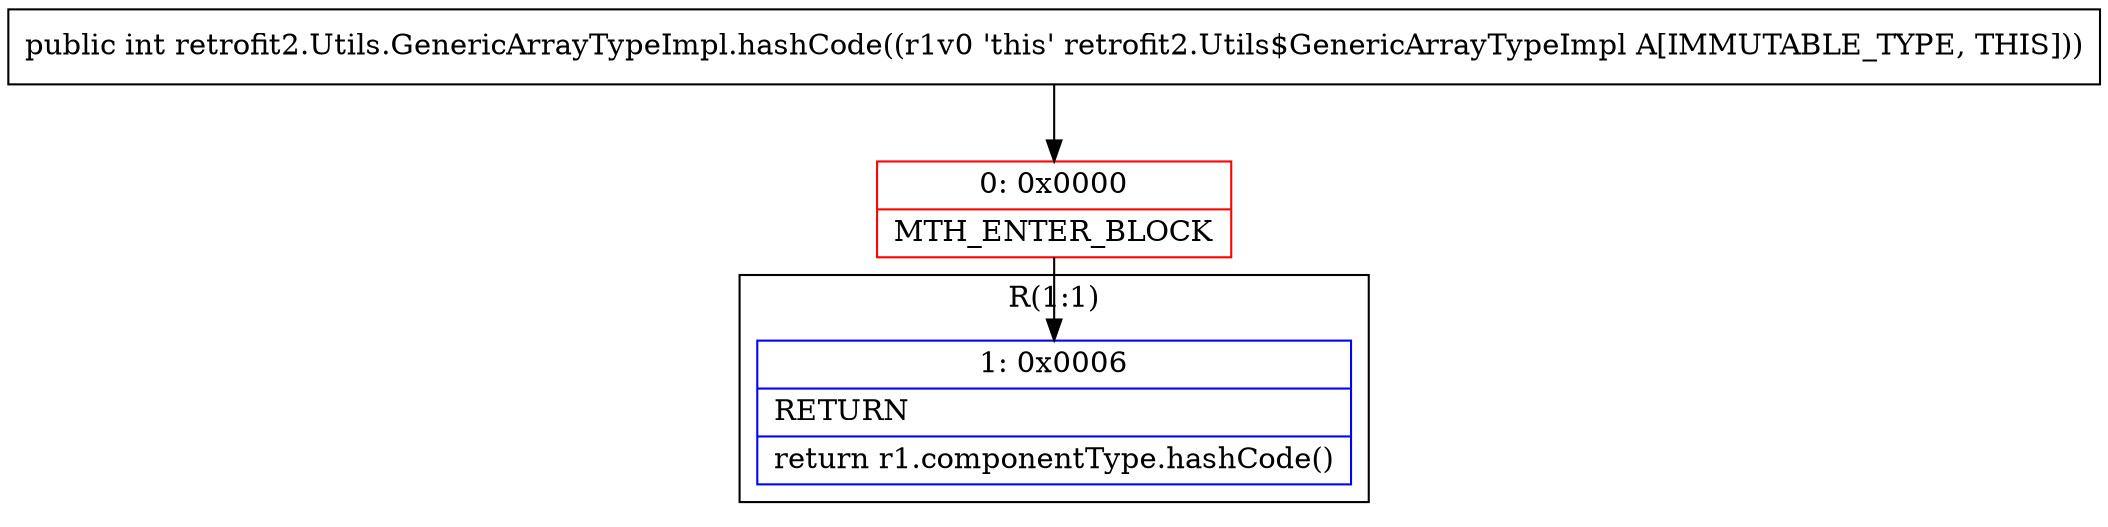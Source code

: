 digraph "CFG forretrofit2.Utils.GenericArrayTypeImpl.hashCode()I" {
subgraph cluster_Region_1261236179 {
label = "R(1:1)";
node [shape=record,color=blue];
Node_1 [shape=record,label="{1\:\ 0x0006|RETURN\l|return r1.componentType.hashCode()\l}"];
}
Node_0 [shape=record,color=red,label="{0\:\ 0x0000|MTH_ENTER_BLOCK\l}"];
MethodNode[shape=record,label="{public int retrofit2.Utils.GenericArrayTypeImpl.hashCode((r1v0 'this' retrofit2.Utils$GenericArrayTypeImpl A[IMMUTABLE_TYPE, THIS])) }"];
MethodNode -> Node_0;
Node_0 -> Node_1;
}

